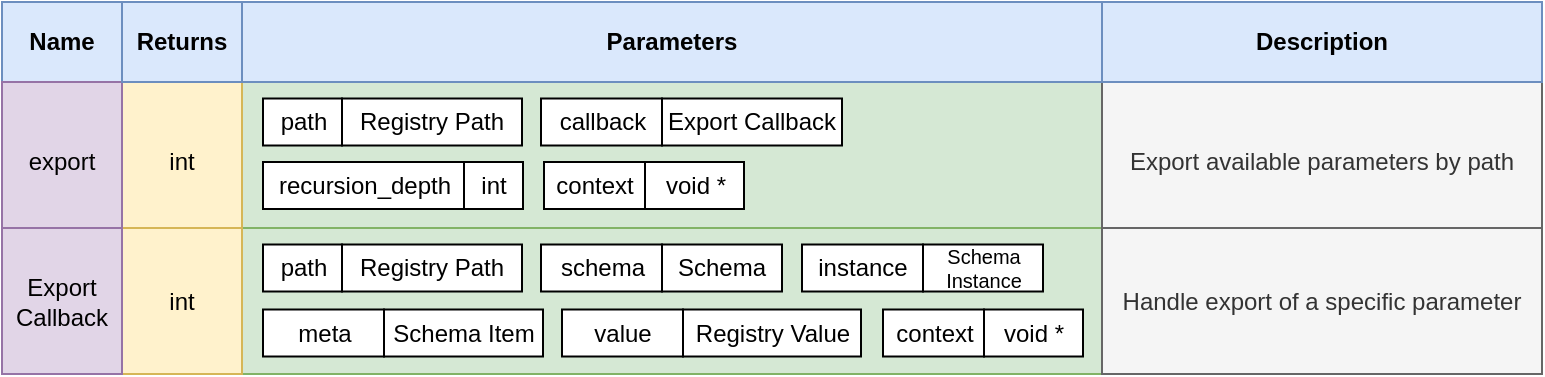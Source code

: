 <mxfile>
    <diagram id="fjN8D4Odn0497USpxgly" name="Page-1">
        <mxGraphModel dx="842" dy="1536" grid="1" gridSize="10" guides="1" tooltips="1" connect="1" arrows="1" fold="1" page="1" pageScale="1" pageWidth="1169" pageHeight="827" background="#ffffff" math="0" shadow="0">
            <root>
                <mxCell id="0"/>
                <mxCell id="1" parent="0"/>
                <mxCell id="541" value="" style="rounded=0;whiteSpace=wrap;html=1;fillColor=#d5e8d4;strokeColor=#82b366;" vertex="1" parent="1">
                    <mxGeometry x="160" y="-760" width="430" height="73" as="geometry"/>
                </mxCell>
                <mxCell id="196" value="&lt;b&gt;Name&lt;/b&gt;" style="rounded=0;whiteSpace=wrap;html=1;align=center;fillColor=#dae8fc;strokeColor=#6c8ebf;" parent="1" vertex="1">
                    <mxGeometry x="40" y="-800" width="60" height="40" as="geometry"/>
                </mxCell>
                <mxCell id="423" value="int" style="rounded=0;whiteSpace=wrap;html=1;fillColor=#fff2cc;strokeColor=#d6b656;" parent="1" vertex="1">
                    <mxGeometry x="100" y="-760" width="60" height="80" as="geometry"/>
                </mxCell>
                <mxCell id="438" value="export" style="rounded=0;whiteSpace=wrap;html=1;fillColor=#e1d5e7;strokeColor=#9673a6;" parent="1" vertex="1">
                    <mxGeometry x="40" y="-760" width="60" height="80" as="geometry"/>
                </mxCell>
                <mxCell id="471" value="path" style="rounded=0;whiteSpace=wrap;html=1;" parent="1" vertex="1">
                    <mxGeometry x="170.5" y="-751.75" width="39.5" height="23.5" as="geometry"/>
                </mxCell>
                <mxCell id="472" value="Registry Path" style="rounded=0;whiteSpace=wrap;html=1;" parent="1" vertex="1">
                    <mxGeometry x="210" y="-751.75" width="90" height="23.5" as="geometry"/>
                </mxCell>
                <mxCell id="473" value="callback" style="rounded=0;whiteSpace=wrap;html=1;" parent="1" vertex="1">
                    <mxGeometry x="309.5" y="-751.75" width="60.5" height="23.5" as="geometry"/>
                </mxCell>
                <mxCell id="474" value="Export Callback" style="rounded=0;whiteSpace=wrap;html=1;" parent="1" vertex="1">
                    <mxGeometry x="370" y="-751.75" width="90" height="23.5" as="geometry"/>
                </mxCell>
                <mxCell id="501" value="&lt;b&gt;Parameters&lt;/b&gt;" style="rounded=0;whiteSpace=wrap;html=1;align=center;fillColor=#dae8fc;strokeColor=#6c8ebf;" parent="1" vertex="1">
                    <mxGeometry x="160" y="-800" width="430" height="40" as="geometry"/>
                </mxCell>
                <mxCell id="502" value="&lt;b&gt;Returns&lt;/b&gt;" style="rounded=0;whiteSpace=wrap;html=1;align=center;fillColor=#dae8fc;strokeColor=#6c8ebf;" parent="1" vertex="1">
                    <mxGeometry x="100" y="-800" width="60" height="40" as="geometry"/>
                </mxCell>
                <mxCell id="517" value="Export available parameters by path" style="rounded=0;whiteSpace=wrap;html=1;fillColor=#f5f5f5;strokeColor=#666666;fontColor=#333333;" parent="1" vertex="1">
                    <mxGeometry x="590" y="-760" width="220" height="80" as="geometry"/>
                </mxCell>
                <mxCell id="503" value="&lt;b&gt;Description&lt;/b&gt;" style="rounded=0;whiteSpace=wrap;html=1;align=center;fillColor=#dae8fc;strokeColor=#6c8ebf;" parent="1" vertex="1">
                    <mxGeometry x="590" y="-800" width="220" height="40" as="geometry"/>
                </mxCell>
                <mxCell id="519" value="" style="rounded=0;whiteSpace=wrap;html=1;fillColor=#d5e8d4;strokeColor=#82b366;" parent="1" vertex="1">
                    <mxGeometry x="160" y="-687" width="430" height="73" as="geometry"/>
                </mxCell>
                <mxCell id="520" value="int" style="rounded=0;whiteSpace=wrap;html=1;fillColor=#fff2cc;strokeColor=#d6b656;" parent="1" vertex="1">
                    <mxGeometry x="100" y="-687" width="60" height="73" as="geometry"/>
                </mxCell>
                <mxCell id="521" value="Export Callback" style="rounded=0;whiteSpace=wrap;html=1;fillColor=#e1d5e7;strokeColor=#9673a6;" parent="1" vertex="1">
                    <mxGeometry x="40" y="-687" width="60" height="73" as="geometry"/>
                </mxCell>
                <mxCell id="522" value="path" style="rounded=0;whiteSpace=wrap;html=1;" parent="1" vertex="1">
                    <mxGeometry x="170.5" y="-678.75" width="39.5" height="23.5" as="geometry"/>
                </mxCell>
                <mxCell id="523" value="Registry Path" style="rounded=0;whiteSpace=wrap;html=1;" parent="1" vertex="1">
                    <mxGeometry x="210" y="-678.75" width="90" height="23.5" as="geometry"/>
                </mxCell>
                <mxCell id="524" value="schema" style="rounded=0;whiteSpace=wrap;html=1;" parent="1" vertex="1">
                    <mxGeometry x="309.5" y="-678.75" width="60.5" height="23.5" as="geometry"/>
                </mxCell>
                <mxCell id="525" value="Schema" style="rounded=0;whiteSpace=wrap;html=1;" parent="1" vertex="1">
                    <mxGeometry x="370" y="-678.75" width="60" height="23.5" as="geometry"/>
                </mxCell>
                <mxCell id="526" value="Handle export of a specific parameter" style="rounded=0;whiteSpace=wrap;html=1;fillColor=#f5f5f5;strokeColor=#666666;fontColor=#333333;" parent="1" vertex="1">
                    <mxGeometry x="590" y="-687" width="220" height="73" as="geometry"/>
                </mxCell>
                <mxCell id="528" value="instance" style="rounded=0;whiteSpace=wrap;html=1;" parent="1" vertex="1">
                    <mxGeometry x="440" y="-678.75" width="60.5" height="23.5" as="geometry"/>
                </mxCell>
                <mxCell id="529" value="&lt;font style=&quot;font-size: 10px; line-height: 0.8;&quot;&gt;Schema Instance&lt;/font&gt;" style="rounded=0;whiteSpace=wrap;html=1;fontSize=10;" parent="1" vertex="1">
                    <mxGeometry x="500.5" y="-678.75" width="60" height="23.5" as="geometry"/>
                </mxCell>
                <mxCell id="530" value="value" style="rounded=0;whiteSpace=wrap;html=1;" parent="1" vertex="1">
                    <mxGeometry x="320" y="-646.25" width="60.5" height="23.5" as="geometry"/>
                </mxCell>
                <mxCell id="531" value="Registry Value" style="rounded=0;whiteSpace=wrap;html=1;fontSize=12;" parent="1" vertex="1">
                    <mxGeometry x="380.5" y="-646.25" width="89" height="23.5" as="geometry"/>
                </mxCell>
                <mxCell id="532" value="meta" style="rounded=0;whiteSpace=wrap;html=1;" parent="1" vertex="1">
                    <mxGeometry x="170.5" y="-646.25" width="60.5" height="23.5" as="geometry"/>
                </mxCell>
                <mxCell id="533" value="Schema Item" style="rounded=0;whiteSpace=wrap;html=1;fontSize=12;" parent="1" vertex="1">
                    <mxGeometry x="231" y="-646.25" width="79.5" height="23.5" as="geometry"/>
                </mxCell>
                <mxCell id="534" value="recursion_depth" style="rounded=0;whiteSpace=wrap;html=1;" vertex="1" parent="1">
                    <mxGeometry x="170.5" y="-720" width="100.5" height="23.5" as="geometry"/>
                </mxCell>
                <mxCell id="535" value="int" style="rounded=0;whiteSpace=wrap;html=1;" vertex="1" parent="1">
                    <mxGeometry x="271" y="-720" width="29.5" height="23.5" as="geometry"/>
                </mxCell>
                <mxCell id="536" value="context" style="rounded=0;whiteSpace=wrap;html=1;" vertex="1" parent="1">
                    <mxGeometry x="311" y="-720" width="50.5" height="23.5" as="geometry"/>
                </mxCell>
                <mxCell id="537" value="void *" style="rounded=0;whiteSpace=wrap;html=1;fontSize=12;" vertex="1" parent="1">
                    <mxGeometry x="361.5" y="-720" width="49.5" height="23.5" as="geometry"/>
                </mxCell>
                <mxCell id="538" value="context" style="rounded=0;whiteSpace=wrap;html=1;" vertex="1" parent="1">
                    <mxGeometry x="480.5" y="-646.25" width="50.5" height="23.5" as="geometry"/>
                </mxCell>
                <mxCell id="539" value="void *" style="rounded=0;whiteSpace=wrap;html=1;fontSize=12;" vertex="1" parent="1">
                    <mxGeometry x="531" y="-646.25" width="49.5" height="23.5" as="geometry"/>
                </mxCell>
            </root>
        </mxGraphModel>
    </diagram>
</mxfile>